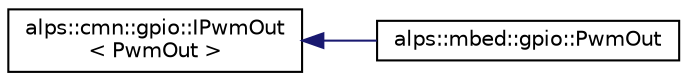 digraph "クラス階層図"
{
 // LATEX_PDF_SIZE
  edge [fontname="Helvetica",fontsize="10",labelfontname="Helvetica",labelfontsize="10"];
  node [fontname="Helvetica",fontsize="10",shape=record];
  rankdir="LR";
  Node0 [label="alps::cmn::gpio::IPwmOut\l\< PwmOut \>",height=0.2,width=0.4,color="black", fillcolor="white", style="filled",URL="$classalps_1_1cmn_1_1gpio_1_1_i_pwm_out.html",tooltip=" "];
  Node0 -> Node1 [dir="back",color="midnightblue",fontsize="10",style="solid",fontname="Helvetica"];
  Node1 [label="alps::mbed::gpio::PwmOut",height=0.2,width=0.4,color="black", fillcolor="white", style="filled",URL="$classalps_1_1mbed_1_1gpio_1_1_pwm_out.html",tooltip="PWM出力ピン"];
}
